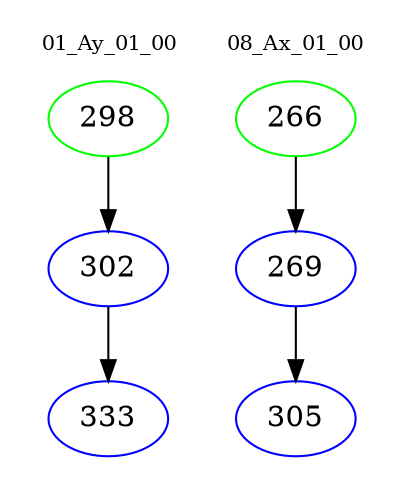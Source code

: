 digraph{
subgraph cluster_0 {
color = white
label = "01_Ay_01_00";
fontsize=10;
T0_298 [label="298", color="green"]
T0_298 -> T0_302 [color="black"]
T0_302 [label="302", color="blue"]
T0_302 -> T0_333 [color="black"]
T0_333 [label="333", color="blue"]
}
subgraph cluster_1 {
color = white
label = "08_Ax_01_00";
fontsize=10;
T1_266 [label="266", color="green"]
T1_266 -> T1_269 [color="black"]
T1_269 [label="269", color="blue"]
T1_269 -> T1_305 [color="black"]
T1_305 [label="305", color="blue"]
}
}
